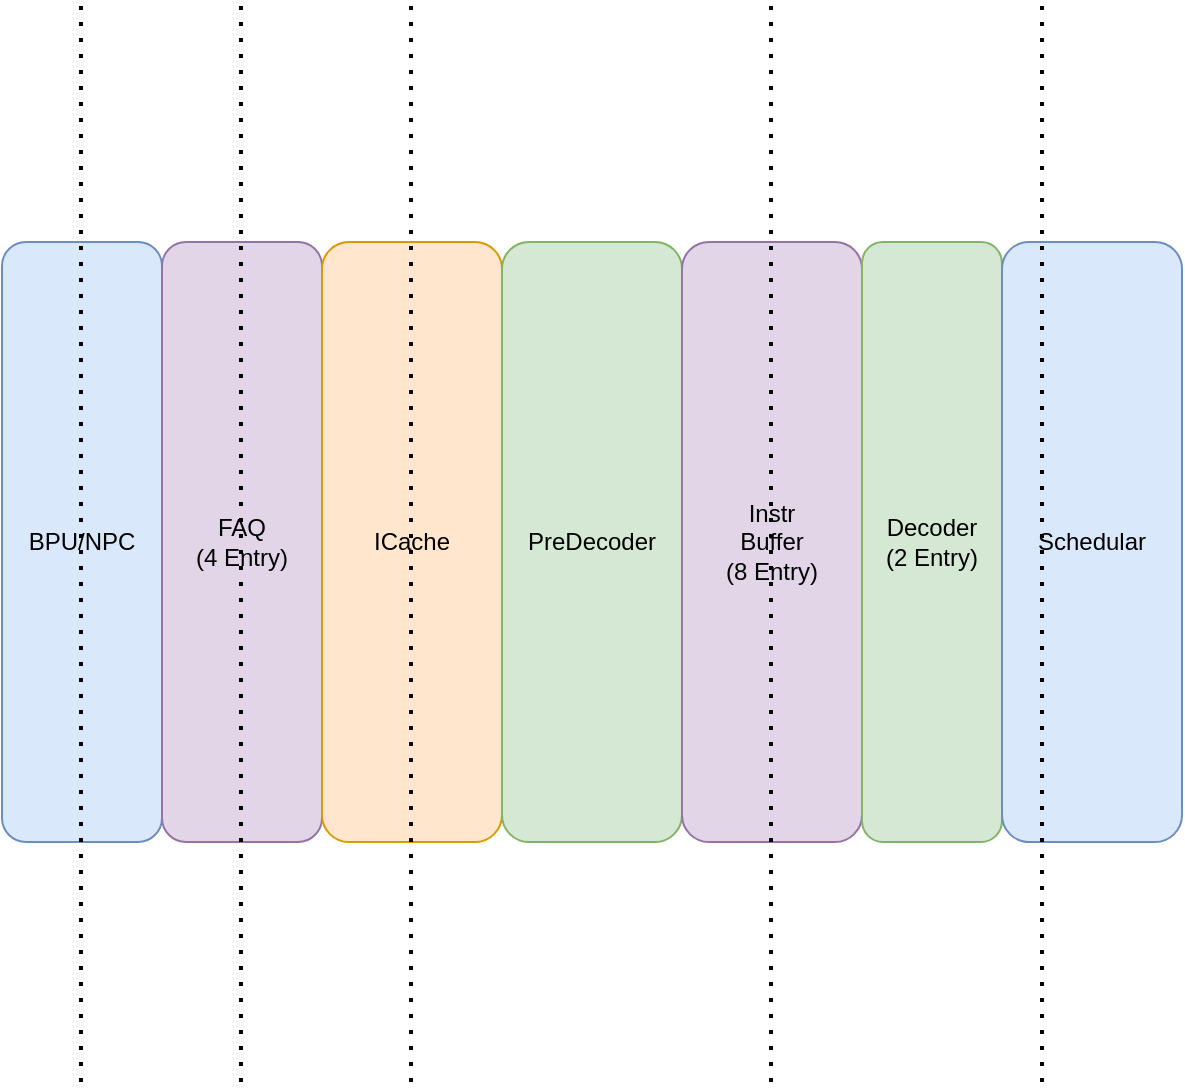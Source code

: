 <mxfile version="24.1.0" type="device">
  <diagram name="第 1 页" id="W0bvqGzuS5pdnfcN4jff">
    <mxGraphModel dx="1562" dy="917" grid="1" gridSize="10" guides="1" tooltips="1" connect="1" arrows="1" fold="1" page="1" pageScale="1" pageWidth="827" pageHeight="1169" math="0" shadow="0">
      <root>
        <mxCell id="0" />
        <mxCell id="1" parent="0" />
        <mxCell id="mkfxb1LJRzNBglfWxftB-2" value="BPU/NPC" style="rounded=1;whiteSpace=wrap;html=1;fillColor=#dae8fc;strokeColor=#6c8ebf;" vertex="1" parent="1">
          <mxGeometry x="110" y="450" width="80" height="300" as="geometry" />
        </mxCell>
        <mxCell id="mkfxb1LJRzNBglfWxftB-4" value="FAQ&lt;br&gt;(4&lt;span style=&quot;background-color: initial;&quot;&gt;&amp;nbsp;Entry)&lt;/span&gt;" style="rounded=1;whiteSpace=wrap;html=1;fillColor=#e1d5e7;strokeColor=#9673a6;" vertex="1" parent="1">
          <mxGeometry x="190" y="450" width="80" height="300" as="geometry" />
        </mxCell>
        <mxCell id="mkfxb1LJRzNBglfWxftB-8" value="ICache" style="rounded=1;whiteSpace=wrap;html=1;fillColor=#ffe6cc;strokeColor=#d79b00;" vertex="1" parent="1">
          <mxGeometry x="270" y="450" width="90" height="300" as="geometry" />
        </mxCell>
        <mxCell id="mkfxb1LJRzNBglfWxftB-10" value="PreDecoder" style="rounded=1;whiteSpace=wrap;html=1;fillColor=#d5e8d4;strokeColor=#82b366;" vertex="1" parent="1">
          <mxGeometry x="360" y="450" width="90" height="300" as="geometry" />
        </mxCell>
        <mxCell id="mkfxb1LJRzNBglfWxftB-12" value="Instr&lt;br&gt;Buffer&lt;br&gt;(8 Entry)" style="rounded=1;whiteSpace=wrap;html=1;fillColor=#e1d5e7;strokeColor=#9673a6;" vertex="1" parent="1">
          <mxGeometry x="450" y="450" width="90" height="300" as="geometry" />
        </mxCell>
        <mxCell id="mkfxb1LJRzNBglfWxftB-13" value="" style="endArrow=none;dashed=1;html=1;dashPattern=1 3;strokeWidth=2;rounded=1;" edge="1" parent="1">
          <mxGeometry width="50" height="50" relative="1" as="geometry">
            <mxPoint x="149.5" y="870" as="sourcePoint" />
            <mxPoint x="149.5" y="330" as="targetPoint" />
          </mxGeometry>
        </mxCell>
        <mxCell id="mkfxb1LJRzNBglfWxftB-16" value="Decoder&lt;div&gt;(2 Entry)&lt;/div&gt;" style="rounded=1;whiteSpace=wrap;html=1;fillColor=#d5e8d4;strokeColor=#82b366;" vertex="1" parent="1">
          <mxGeometry x="540" y="450" width="70" height="300" as="geometry" />
        </mxCell>
        <mxCell id="mkfxb1LJRzNBglfWxftB-17" value="Schedular" style="rounded=1;whiteSpace=wrap;html=1;fillColor=#dae8fc;strokeColor=#6c8ebf;" vertex="1" parent="1">
          <mxGeometry x="610" y="450" width="90" height="300" as="geometry" />
        </mxCell>
        <mxCell id="mkfxb1LJRzNBglfWxftB-21" value="" style="endArrow=none;dashed=1;html=1;dashPattern=1 3;strokeWidth=2;rounded=1;" edge="1" parent="1">
          <mxGeometry width="50" height="50" relative="1" as="geometry">
            <mxPoint x="229.5" y="870" as="sourcePoint" />
            <mxPoint x="229.5" y="330" as="targetPoint" />
          </mxGeometry>
        </mxCell>
        <mxCell id="mkfxb1LJRzNBglfWxftB-22" value="" style="endArrow=none;dashed=1;html=1;dashPattern=1 3;strokeWidth=2;rounded=1;" edge="1" parent="1">
          <mxGeometry width="50" height="50" relative="1" as="geometry">
            <mxPoint x="314.5" y="870" as="sourcePoint" />
            <mxPoint x="314.5" y="330" as="targetPoint" />
          </mxGeometry>
        </mxCell>
        <mxCell id="mkfxb1LJRzNBglfWxftB-24" value="" style="endArrow=none;dashed=1;html=1;dashPattern=1 3;strokeWidth=2;rounded=1;" edge="1" parent="1">
          <mxGeometry width="50" height="50" relative="1" as="geometry">
            <mxPoint x="494.5" y="870" as="sourcePoint" />
            <mxPoint x="494.5" y="330" as="targetPoint" />
          </mxGeometry>
        </mxCell>
        <mxCell id="mkfxb1LJRzNBglfWxftB-25" value="" style="endArrow=none;dashed=1;html=1;dashPattern=1 3;strokeWidth=2;rounded=1;" edge="1" parent="1">
          <mxGeometry width="50" height="50" relative="1" as="geometry">
            <mxPoint x="630" y="870" as="sourcePoint" />
            <mxPoint x="630" y="330" as="targetPoint" />
          </mxGeometry>
        </mxCell>
      </root>
    </mxGraphModel>
  </diagram>
</mxfile>
